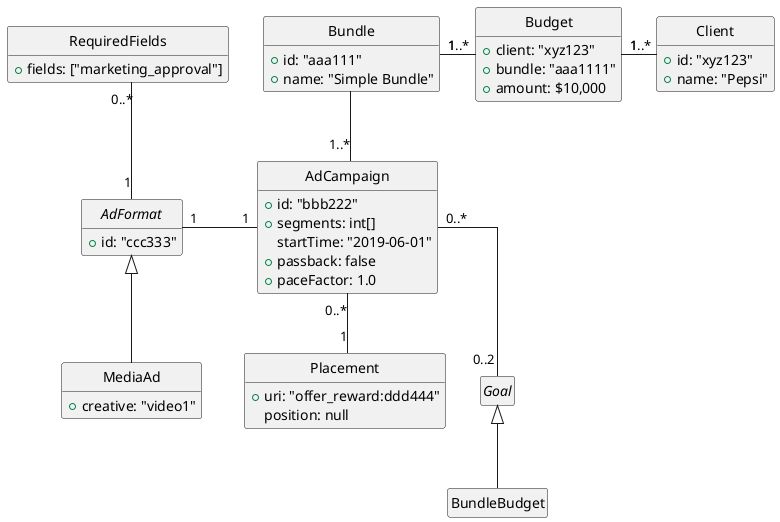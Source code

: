 @startuml
skinparam style strictuml
skinparam linetype ortho
hide empty members

/' Classes '/
class Client {
  + id: "xyz123"
  + name: "Pepsi"
}

class Budget {
   + client: "xyz123"
   + bundle: "aaa1111"
   + amount: $10,000
}

class Bundle {
  + id: "aaa111"
  + name: "Simple Bundle"
}

class AdCampaign {
  + id: "bbb222"
  + segments: int[]
    startTime: "2019-06-01"
  + passback: false
  + paceFactor: 1.0
}

abstract class AdFormat {
  + id: "ccc333"
}

class Placement {
  + uri: "offer_reward:ddd444"
  position: null
}

abstract class Goal
class BundleBudget {
}
Goal <|-- BundleBudget


class MediaAd {
  + creative: "video1"
}
AdFormat <|-- MediaAd

class RequiredFields {
  + fields: ["marketing_approval"]
}


/' Relations '/
Bundle "1" -right- "1..*" Budget
Budget "1" -right- "1..*" Client
AdCampaign "1..*" -up- Bundle
AdCampaign "1" -left- "1" AdFormat
AdCampaign "0..*" -down- "1" Placement
AdCampaign "0..*" -down- "0..2" Goal
AdFormat "1" -up- "0..*" RequiredFields

@enduml